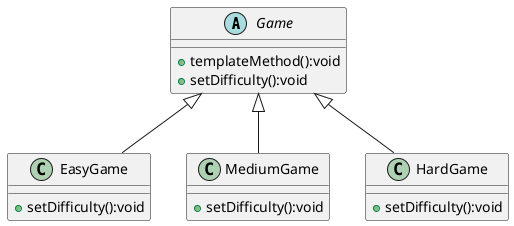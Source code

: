 @startuml
'https://plantuml.com/sequence-diagram

abstract class Game {
    + templateMethod():void
    + setDifficulty():void
}

Game <|-- EasyGame
Game <|-- MediumGame
Game <|-- HardGame

class  EasyGame{
    + setDifficulty():void
}

class MediumGame {
    + setDifficulty():void
}

class HardGame {
    + setDifficulty():void
}

@enduml